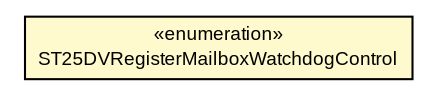 #!/usr/local/bin/dot
#
# Class diagram 
# Generated by UMLGraph version R5_7_2-3-gee82a7 (http://www.umlgraph.org/)
#

digraph G {
	edge [fontname="arial",fontsize=10,labelfontname="arial",labelfontsize=10];
	node [fontname="arial",fontsize=10,shape=plaintext];
	nodesep=0.25;
	ranksep=0.5;
	// com.st.st25sdk.type5.st25dv.ST25DVRegisterMailboxWatchdog.ST25DVRegisterMailboxWatchdogControl
	c32243 [label=<<table title="com.st.st25sdk.type5.st25dv.ST25DVRegisterMailboxWatchdog.ST25DVRegisterMailboxWatchdogControl" border="0" cellborder="1" cellspacing="0" cellpadding="2" port="p" bgcolor="lemonChiffon" href="./ST25DVRegisterMailboxWatchdog.ST25DVRegisterMailboxWatchdogControl.html">
		<tr><td><table border="0" cellspacing="0" cellpadding="1">
<tr><td align="center" balign="center"> &#171;enumeration&#187; </td></tr>
<tr><td align="center" balign="center"> ST25DVRegisterMailboxWatchdogControl </td></tr>
		</table></td></tr>
		</table>>, URL="./ST25DVRegisterMailboxWatchdog.ST25DVRegisterMailboxWatchdogControl.html", fontname="arial", fontcolor="black", fontsize=9.0];
}

